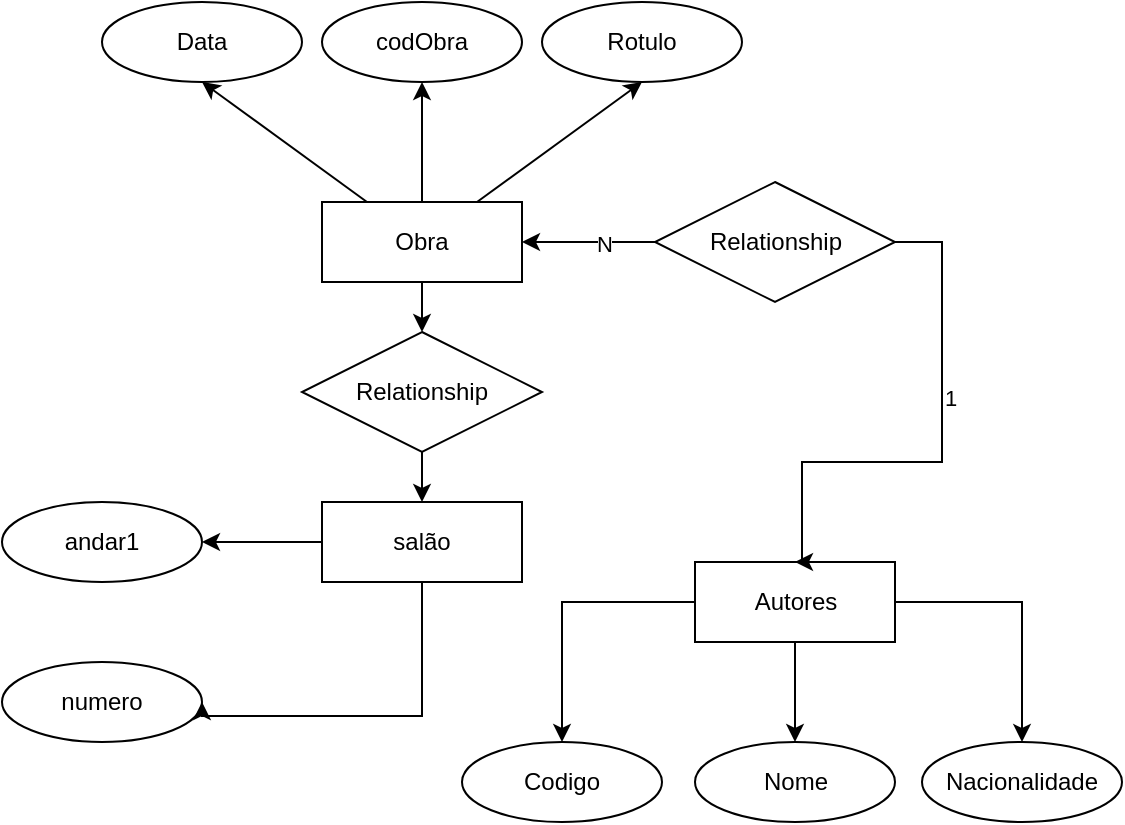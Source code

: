 <mxfile version="24.7.1" type="github">
  <diagram name="Página-1" id="OxANfDpcNyNm0T5rossn">
    <mxGraphModel dx="838" dy="468" grid="1" gridSize="10" guides="1" tooltips="1" connect="1" arrows="1" fold="1" page="1" pageScale="1" pageWidth="827" pageHeight="1169" math="0" shadow="0">
      <root>
        <mxCell id="0" />
        <mxCell id="1" parent="0" />
        <mxCell id="_4oNrM9BaCimTENDwuPG-86" style="edgeStyle=orthogonalEdgeStyle;rounded=0;orthogonalLoop=1;jettySize=auto;html=1;entryX=0.5;entryY=0;entryDx=0;entryDy=0;" edge="1" parent="1" source="_4oNrM9BaCimTENDwuPG-43" target="_4oNrM9BaCimTENDwuPG-51">
          <mxGeometry relative="1" as="geometry" />
        </mxCell>
        <mxCell id="_4oNrM9BaCimTENDwuPG-43" value="Relationship" style="shape=rhombus;perimeter=rhombusPerimeter;whiteSpace=wrap;html=1;align=center;" vertex="1" parent="1">
          <mxGeometry x="160" y="525" width="120" height="60" as="geometry" />
        </mxCell>
        <mxCell id="_4oNrM9BaCimTENDwuPG-48" style="rounded=0;orthogonalLoop=1;jettySize=auto;html=1;entryX=0.5;entryY=1;entryDx=0;entryDy=0;" edge="1" parent="1" source="_4oNrM9BaCimTENDwuPG-44" target="_4oNrM9BaCimTENDwuPG-45">
          <mxGeometry relative="1" as="geometry" />
        </mxCell>
        <mxCell id="_4oNrM9BaCimTENDwuPG-49" style="rounded=0;orthogonalLoop=1;jettySize=auto;html=1;entryX=0.5;entryY=1;entryDx=0;entryDy=0;" edge="1" parent="1" source="_4oNrM9BaCimTENDwuPG-44" target="_4oNrM9BaCimTENDwuPG-46">
          <mxGeometry relative="1" as="geometry" />
        </mxCell>
        <mxCell id="_4oNrM9BaCimTENDwuPG-85" style="edgeStyle=orthogonalEdgeStyle;rounded=0;orthogonalLoop=1;jettySize=auto;html=1;entryX=0.5;entryY=0;entryDx=0;entryDy=0;" edge="1" parent="1" source="_4oNrM9BaCimTENDwuPG-44" target="_4oNrM9BaCimTENDwuPG-43">
          <mxGeometry relative="1" as="geometry" />
        </mxCell>
        <mxCell id="_4oNrM9BaCimTENDwuPG-87" style="rounded=0;orthogonalLoop=1;jettySize=auto;html=1;entryX=0.5;entryY=1;entryDx=0;entryDy=0;" edge="1" parent="1" source="_4oNrM9BaCimTENDwuPG-44" target="_4oNrM9BaCimTENDwuPG-47">
          <mxGeometry relative="1" as="geometry" />
        </mxCell>
        <mxCell id="_4oNrM9BaCimTENDwuPG-44" value="Obra" style="whiteSpace=wrap;html=1;align=center;" vertex="1" parent="1">
          <mxGeometry x="170" y="460" width="100" height="40" as="geometry" />
        </mxCell>
        <mxCell id="_4oNrM9BaCimTENDwuPG-45" value="Rotulo" style="ellipse;whiteSpace=wrap;html=1;align=center;" vertex="1" parent="1">
          <mxGeometry x="280" y="360" width="100" height="40" as="geometry" />
        </mxCell>
        <mxCell id="_4oNrM9BaCimTENDwuPG-46" value="Data" style="ellipse;whiteSpace=wrap;html=1;align=center;" vertex="1" parent="1">
          <mxGeometry x="60" y="360" width="100" height="40" as="geometry" />
        </mxCell>
        <mxCell id="_4oNrM9BaCimTENDwuPG-47" value="codObra" style="ellipse;whiteSpace=wrap;html=1;align=center;" vertex="1" parent="1">
          <mxGeometry x="170" y="360" width="100" height="40" as="geometry" />
        </mxCell>
        <mxCell id="_4oNrM9BaCimTENDwuPG-60" style="edgeStyle=orthogonalEdgeStyle;rounded=0;orthogonalLoop=1;jettySize=auto;html=1;" edge="1" parent="1" source="_4oNrM9BaCimTENDwuPG-51" target="_4oNrM9BaCimTENDwuPG-52">
          <mxGeometry relative="1" as="geometry" />
        </mxCell>
        <mxCell id="_4oNrM9BaCimTENDwuPG-51" value="salão" style="whiteSpace=wrap;html=1;align=center;" vertex="1" parent="1">
          <mxGeometry x="170" y="610" width="100" height="40" as="geometry" />
        </mxCell>
        <mxCell id="_4oNrM9BaCimTENDwuPG-52" value="andar1" style="ellipse;whiteSpace=wrap;html=1;align=center;" vertex="1" parent="1">
          <mxGeometry x="10" y="610" width="100" height="40" as="geometry" />
        </mxCell>
        <mxCell id="_4oNrM9BaCimTENDwuPG-67" style="edgeStyle=orthogonalEdgeStyle;rounded=0;orthogonalLoop=1;jettySize=auto;html=1;entryX=0.5;entryY=0;entryDx=0;entryDy=0;" edge="1" parent="1" source="_4oNrM9BaCimTENDwuPG-63" target="_4oNrM9BaCimTENDwuPG-65">
          <mxGeometry relative="1" as="geometry" />
        </mxCell>
        <mxCell id="_4oNrM9BaCimTENDwuPG-68" style="edgeStyle=orthogonalEdgeStyle;rounded=0;orthogonalLoop=1;jettySize=auto;html=1;entryX=0.5;entryY=0;entryDx=0;entryDy=0;" edge="1" parent="1" source="_4oNrM9BaCimTENDwuPG-63" target="_4oNrM9BaCimTENDwuPG-64">
          <mxGeometry relative="1" as="geometry" />
        </mxCell>
        <mxCell id="_4oNrM9BaCimTENDwuPG-79" style="edgeStyle=orthogonalEdgeStyle;rounded=0;orthogonalLoop=1;jettySize=auto;html=1;" edge="1" parent="1" source="_4oNrM9BaCimTENDwuPG-63" target="_4oNrM9BaCimTENDwuPG-66">
          <mxGeometry relative="1" as="geometry" />
        </mxCell>
        <mxCell id="_4oNrM9BaCimTENDwuPG-63" value="Autores" style="whiteSpace=wrap;html=1;align=center;" vertex="1" parent="1">
          <mxGeometry x="356.5" y="640" width="100" height="40" as="geometry" />
        </mxCell>
        <mxCell id="_4oNrM9BaCimTENDwuPG-64" value="Codigo" style="ellipse;whiteSpace=wrap;html=1;align=center;" vertex="1" parent="1">
          <mxGeometry x="240" y="730" width="100" height="40" as="geometry" />
        </mxCell>
        <mxCell id="_4oNrM9BaCimTENDwuPG-65" value="Nome" style="ellipse;whiteSpace=wrap;html=1;align=center;" vertex="1" parent="1">
          <mxGeometry x="356.5" y="730" width="100" height="40" as="geometry" />
        </mxCell>
        <mxCell id="_4oNrM9BaCimTENDwuPG-66" value="Nacionalidade" style="ellipse;whiteSpace=wrap;html=1;align=center;" vertex="1" parent="1">
          <mxGeometry x="470" y="730" width="100" height="40" as="geometry" />
        </mxCell>
        <mxCell id="_4oNrM9BaCimTENDwuPG-80" style="edgeStyle=orthogonalEdgeStyle;rounded=0;orthogonalLoop=1;jettySize=auto;html=1;entryX=0.5;entryY=0;entryDx=0;entryDy=0;" edge="1" parent="1" source="_4oNrM9BaCimTENDwuPG-76" target="_4oNrM9BaCimTENDwuPG-63">
          <mxGeometry relative="1" as="geometry">
            <Array as="points">
              <mxPoint x="480" y="590" />
              <mxPoint x="410" y="590" />
              <mxPoint x="410" y="640" />
            </Array>
          </mxGeometry>
        </mxCell>
        <mxCell id="_4oNrM9BaCimTENDwuPG-93" value="1&lt;div&gt;&lt;br&gt;&lt;/div&gt;" style="edgeLabel;html=1;align=center;verticalAlign=middle;resizable=0;points=[];" vertex="1" connectable="0" parent="_4oNrM9BaCimTENDwuPG-80">
          <mxGeometry x="-0.156" y="4" relative="1" as="geometry">
            <mxPoint as="offset" />
          </mxGeometry>
        </mxCell>
        <mxCell id="_4oNrM9BaCimTENDwuPG-84" style="edgeStyle=orthogonalEdgeStyle;rounded=0;orthogonalLoop=1;jettySize=auto;html=1;entryX=1;entryY=0.5;entryDx=0;entryDy=0;" edge="1" parent="1" source="_4oNrM9BaCimTENDwuPG-76" target="_4oNrM9BaCimTENDwuPG-44">
          <mxGeometry relative="1" as="geometry" />
        </mxCell>
        <mxCell id="_4oNrM9BaCimTENDwuPG-92" value="N" style="edgeLabel;html=1;align=center;verticalAlign=middle;resizable=0;points=[];" vertex="1" connectable="0" parent="_4oNrM9BaCimTENDwuPG-84">
          <mxGeometry x="-0.233" y="1" relative="1" as="geometry">
            <mxPoint as="offset" />
          </mxGeometry>
        </mxCell>
        <mxCell id="_4oNrM9BaCimTENDwuPG-76" value="Relationship" style="shape=rhombus;perimeter=rhombusPerimeter;whiteSpace=wrap;html=1;align=center;" vertex="1" parent="1">
          <mxGeometry x="336.5" y="450" width="120" height="60" as="geometry" />
        </mxCell>
        <mxCell id="_4oNrM9BaCimTENDwuPG-88" value="numero" style="ellipse;whiteSpace=wrap;html=1;align=center;" vertex="1" parent="1">
          <mxGeometry x="10" y="690" width="100" height="40" as="geometry" />
        </mxCell>
        <mxCell id="_4oNrM9BaCimTENDwuPG-89" style="edgeStyle=orthogonalEdgeStyle;rounded=0;orthogonalLoop=1;jettySize=auto;html=1;entryX=1;entryY=0.5;entryDx=0;entryDy=0;" edge="1" parent="1" source="_4oNrM9BaCimTENDwuPG-51" target="_4oNrM9BaCimTENDwuPG-88">
          <mxGeometry relative="1" as="geometry">
            <Array as="points">
              <mxPoint x="220" y="717" />
              <mxPoint x="110" y="717" />
            </Array>
          </mxGeometry>
        </mxCell>
      </root>
    </mxGraphModel>
  </diagram>
</mxfile>
